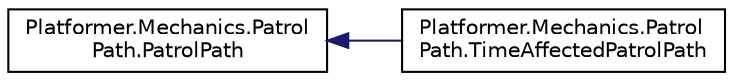 digraph "Graphical Class Hierarchy"
{
 // LATEX_PDF_SIZE
  edge [fontname="Helvetica",fontsize="10",labelfontname="Helvetica",labelfontsize="10"];
  node [fontname="Helvetica",fontsize="10",shape=record];
  rankdir="LR";
  Node0 [label="Platformer.Mechanics.Patrol\lPath.PatrolPath",height=0.2,width=0.4,color="black", fillcolor="white", style="filled",URL="$class_platformer_1_1_mechanics_1_1_patrol_path_1_1_patrol_path.html",tooltip="Class that calculates the position of a object that follows a path in a instance of time"];
  Node0 -> Node1 [dir="back",color="midnightblue",fontsize="10",style="solid",fontname="Helvetica"];
  Node1 [label="Platformer.Mechanics.Patrol\lPath.TimeAffectedPatrolPath",height=0.2,width=0.4,color="black", fillcolor="white", style="filled",URL="$class_platformer_1_1_mechanics_1_1_patrol_path_1_1_time_affected_patrol_path.html",tooltip="PatrolPath that variates the time that takes to travel the path based on a time scale"];
}
